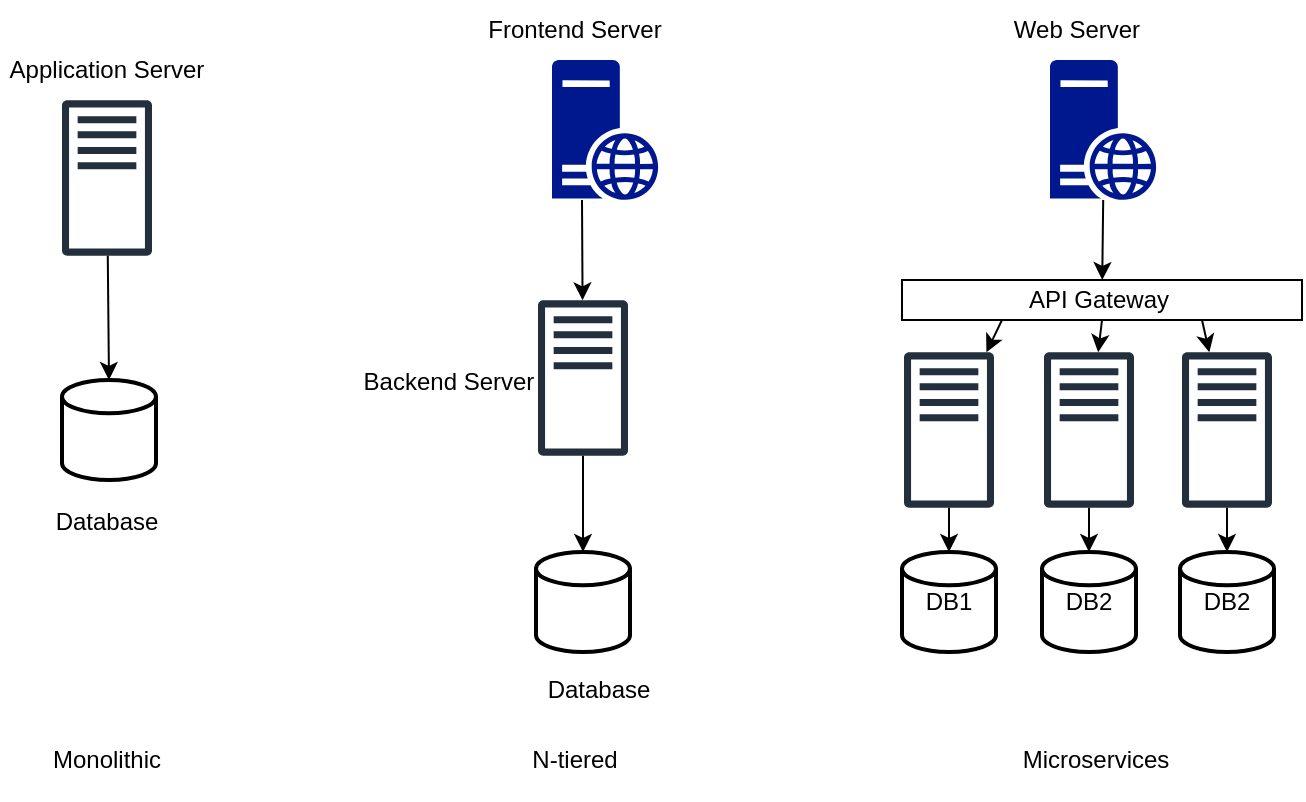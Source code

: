 <mxfile version="24.7.8">
  <diagram name="Page-1" id="Wep7OhLpCNztQQSD1lCc">
    <mxGraphModel dx="954" dy="489" grid="1" gridSize="10" guides="1" tooltips="1" connect="1" arrows="1" fold="1" page="1" pageScale="1" pageWidth="850" pageHeight="1100" math="0" shadow="0">
      <root>
        <mxCell id="0" />
        <mxCell id="1" parent="0" />
        <mxCell id="2NerEljYOd-J9alvKmSt-1" value="" style="sketch=0;outlineConnect=0;fontColor=#232F3E;gradientColor=none;fillColor=#232F3D;strokeColor=none;dashed=0;verticalLabelPosition=bottom;verticalAlign=top;align=center;html=1;fontSize=12;fontStyle=0;aspect=fixed;pointerEvents=1;shape=mxgraph.aws4.traditional_server;" vertex="1" parent="1">
          <mxGeometry x="140" y="170" width="45" height="78" as="geometry" />
        </mxCell>
        <mxCell id="2NerEljYOd-J9alvKmSt-2" value="" style="strokeWidth=2;html=1;shape=mxgraph.flowchart.database;whiteSpace=wrap;" vertex="1" parent="1">
          <mxGeometry x="140" y="310" width="47" height="50" as="geometry" />
        </mxCell>
        <mxCell id="2NerEljYOd-J9alvKmSt-3" value="" style="endArrow=classic;html=1;rounded=0;entryX=0.5;entryY=0;entryDx=0;entryDy=0;entryPerimeter=0;" edge="1" parent="1" source="2NerEljYOd-J9alvKmSt-1" target="2NerEljYOd-J9alvKmSt-2">
          <mxGeometry width="50" height="50" relative="1" as="geometry">
            <mxPoint x="400" y="280" as="sourcePoint" />
            <mxPoint x="450" y="230" as="targetPoint" />
          </mxGeometry>
        </mxCell>
        <mxCell id="2NerEljYOd-J9alvKmSt-4" value="Monolithic" style="text;html=1;align=center;verticalAlign=middle;whiteSpace=wrap;rounded=0;" vertex="1" parent="1">
          <mxGeometry x="121" y="480" width="83" height="40" as="geometry" />
        </mxCell>
        <mxCell id="2NerEljYOd-J9alvKmSt-5" value="" style="sketch=0;outlineConnect=0;fontColor=#232F3E;gradientColor=none;fillColor=#232F3D;strokeColor=none;dashed=0;verticalLabelPosition=bottom;verticalAlign=top;align=center;html=1;fontSize=12;fontStyle=0;aspect=fixed;pointerEvents=1;shape=mxgraph.aws4.traditional_server;" vertex="1" parent="1">
          <mxGeometry x="378" y="270" width="45" height="78" as="geometry" />
        </mxCell>
        <mxCell id="2NerEljYOd-J9alvKmSt-6" value="" style="strokeWidth=2;html=1;shape=mxgraph.flowchart.database;whiteSpace=wrap;" vertex="1" parent="1">
          <mxGeometry x="377" y="396" width="47" height="50" as="geometry" />
        </mxCell>
        <mxCell id="2NerEljYOd-J9alvKmSt-7" value="" style="endArrow=classic;html=1;rounded=0;entryX=0.5;entryY=0;entryDx=0;entryDy=0;entryPerimeter=0;" edge="1" parent="1" source="2NerEljYOd-J9alvKmSt-5" target="2NerEljYOd-J9alvKmSt-6">
          <mxGeometry width="50" height="50" relative="1" as="geometry">
            <mxPoint x="638" y="380" as="sourcePoint" />
            <mxPoint x="688" y="330" as="targetPoint" />
          </mxGeometry>
        </mxCell>
        <mxCell id="2NerEljYOd-J9alvKmSt-9" value="" style="sketch=0;aspect=fixed;pointerEvents=1;shadow=0;dashed=0;html=1;strokeColor=none;labelPosition=center;verticalLabelPosition=bottom;verticalAlign=top;align=center;fillColor=#00188D;shape=mxgraph.mscae.enterprise.web_server" vertex="1" parent="1">
          <mxGeometry x="385" y="150" width="53.2" height="70" as="geometry" />
        </mxCell>
        <mxCell id="2NerEljYOd-J9alvKmSt-10" value="" style="endArrow=classic;html=1;rounded=0;exitX=0.282;exitY=1;exitDx=0;exitDy=0;exitPerimeter=0;" edge="1" parent="1" source="2NerEljYOd-J9alvKmSt-9" target="2NerEljYOd-J9alvKmSt-5">
          <mxGeometry width="50" height="50" relative="1" as="geometry">
            <mxPoint x="400" y="280" as="sourcePoint" />
            <mxPoint x="450" y="230" as="targetPoint" />
          </mxGeometry>
        </mxCell>
        <mxCell id="2NerEljYOd-J9alvKmSt-11" value="N-tiered" style="text;html=1;align=center;verticalAlign=middle;whiteSpace=wrap;rounded=0;" vertex="1" parent="1">
          <mxGeometry x="355.2" y="480" width="83" height="40" as="geometry" />
        </mxCell>
        <mxCell id="2NerEljYOd-J9alvKmSt-12" value="" style="sketch=0;outlineConnect=0;fontColor=#232F3E;gradientColor=none;fillColor=#232F3D;strokeColor=none;dashed=0;verticalLabelPosition=bottom;verticalAlign=top;align=center;html=1;fontSize=12;fontStyle=0;aspect=fixed;pointerEvents=1;shape=mxgraph.aws4.traditional_server;" vertex="1" parent="1">
          <mxGeometry x="631" y="296" width="45" height="78" as="geometry" />
        </mxCell>
        <mxCell id="2NerEljYOd-J9alvKmSt-13" value="DB2" style="strokeWidth=2;html=1;shape=mxgraph.flowchart.database;whiteSpace=wrap;" vertex="1" parent="1">
          <mxGeometry x="630" y="396" width="47" height="50" as="geometry" />
        </mxCell>
        <mxCell id="2NerEljYOd-J9alvKmSt-14" value="" style="endArrow=classic;html=1;rounded=0;entryX=0.5;entryY=0;entryDx=0;entryDy=0;entryPerimeter=0;" edge="1" parent="1" source="2NerEljYOd-J9alvKmSt-12" target="2NerEljYOd-J9alvKmSt-13">
          <mxGeometry width="50" height="50" relative="1" as="geometry">
            <mxPoint x="891" y="380" as="sourcePoint" />
            <mxPoint x="941" y="330" as="targetPoint" />
          </mxGeometry>
        </mxCell>
        <mxCell id="2NerEljYOd-J9alvKmSt-15" value="" style="sketch=0;aspect=fixed;pointerEvents=1;shadow=0;dashed=0;html=1;strokeColor=none;labelPosition=center;verticalLabelPosition=bottom;verticalAlign=top;align=center;fillColor=#00188D;shape=mxgraph.mscae.enterprise.web_server" vertex="1" parent="1">
          <mxGeometry x="634" y="150" width="53.2" height="70" as="geometry" />
        </mxCell>
        <mxCell id="2NerEljYOd-J9alvKmSt-17" value="" style="sketch=0;outlineConnect=0;fontColor=#232F3E;gradientColor=none;fillColor=#232F3D;strokeColor=none;dashed=0;verticalLabelPosition=bottom;verticalAlign=top;align=center;html=1;fontSize=12;fontStyle=0;aspect=fixed;pointerEvents=1;shape=mxgraph.aws4.traditional_server;" vertex="1" parent="1">
          <mxGeometry x="700" y="296" width="45" height="78" as="geometry" />
        </mxCell>
        <mxCell id="2NerEljYOd-J9alvKmSt-18" value="DB2" style="strokeWidth=2;html=1;shape=mxgraph.flowchart.database;whiteSpace=wrap;" vertex="1" parent="1">
          <mxGeometry x="699" y="396" width="47" height="50" as="geometry" />
        </mxCell>
        <mxCell id="2NerEljYOd-J9alvKmSt-19" value="" style="endArrow=classic;html=1;rounded=0;entryX=0.5;entryY=0;entryDx=0;entryDy=0;entryPerimeter=0;" edge="1" parent="1" source="2NerEljYOd-J9alvKmSt-17" target="2NerEljYOd-J9alvKmSt-18">
          <mxGeometry width="50" height="50" relative="1" as="geometry">
            <mxPoint x="960" y="380" as="sourcePoint" />
            <mxPoint x="1010" y="330" as="targetPoint" />
          </mxGeometry>
        </mxCell>
        <mxCell id="2NerEljYOd-J9alvKmSt-20" value="" style="sketch=0;outlineConnect=0;fontColor=#232F3E;gradientColor=none;fillColor=#232F3D;strokeColor=none;dashed=0;verticalLabelPosition=bottom;verticalAlign=top;align=center;html=1;fontSize=12;fontStyle=0;aspect=fixed;pointerEvents=1;shape=mxgraph.aws4.traditional_server;" vertex="1" parent="1">
          <mxGeometry x="561" y="296" width="45" height="78" as="geometry" />
        </mxCell>
        <mxCell id="2NerEljYOd-J9alvKmSt-21" value="DB1" style="strokeWidth=2;html=1;shape=mxgraph.flowchart.database;whiteSpace=wrap;" vertex="1" parent="1">
          <mxGeometry x="560" y="396" width="47" height="50" as="geometry" />
        </mxCell>
        <mxCell id="2NerEljYOd-J9alvKmSt-22" value="" style="endArrow=classic;html=1;rounded=0;entryX=0.5;entryY=0;entryDx=0;entryDy=0;entryPerimeter=0;" edge="1" parent="1" source="2NerEljYOd-J9alvKmSt-20" target="2NerEljYOd-J9alvKmSt-21">
          <mxGeometry width="50" height="50" relative="1" as="geometry">
            <mxPoint x="821" y="380" as="sourcePoint" />
            <mxPoint x="871" y="330" as="targetPoint" />
          </mxGeometry>
        </mxCell>
        <mxCell id="2NerEljYOd-J9alvKmSt-23" value="" style="rounded=0;whiteSpace=wrap;html=1;" vertex="1" parent="1">
          <mxGeometry x="560" y="260" width="200" height="20" as="geometry" />
        </mxCell>
        <mxCell id="2NerEljYOd-J9alvKmSt-24" value="" style="endArrow=classic;html=1;rounded=0;exitX=0.5;exitY=1;exitDx=0;exitDy=0;exitPerimeter=0;" edge="1" parent="1" source="2NerEljYOd-J9alvKmSt-15" target="2NerEljYOd-J9alvKmSt-23">
          <mxGeometry width="50" height="50" relative="1" as="geometry">
            <mxPoint x="580" y="230" as="sourcePoint" />
            <mxPoint x="450" y="270" as="targetPoint" />
          </mxGeometry>
        </mxCell>
        <mxCell id="2NerEljYOd-J9alvKmSt-25" value="" style="endArrow=classic;html=1;rounded=0;exitX=0.25;exitY=1;exitDx=0;exitDy=0;" edge="1" parent="1" source="2NerEljYOd-J9alvKmSt-23" target="2NerEljYOd-J9alvKmSt-20">
          <mxGeometry width="50" height="50" relative="1" as="geometry">
            <mxPoint x="400" y="320" as="sourcePoint" />
            <mxPoint x="450" y="270" as="targetPoint" />
          </mxGeometry>
        </mxCell>
        <mxCell id="2NerEljYOd-J9alvKmSt-26" value="" style="endArrow=classic;html=1;rounded=0;exitX=0.5;exitY=1;exitDx=0;exitDy=0;" edge="1" parent="1" source="2NerEljYOd-J9alvKmSt-23" target="2NerEljYOd-J9alvKmSt-12">
          <mxGeometry width="50" height="50" relative="1" as="geometry">
            <mxPoint x="400" y="320" as="sourcePoint" />
            <mxPoint x="450" y="270" as="targetPoint" />
          </mxGeometry>
        </mxCell>
        <mxCell id="2NerEljYOd-J9alvKmSt-27" value="" style="endArrow=classic;html=1;rounded=0;exitX=0.75;exitY=1;exitDx=0;exitDy=0;" edge="1" parent="1" source="2NerEljYOd-J9alvKmSt-23" target="2NerEljYOd-J9alvKmSt-17">
          <mxGeometry width="50" height="50" relative="1" as="geometry">
            <mxPoint x="400" y="320" as="sourcePoint" />
            <mxPoint x="450" y="270" as="targetPoint" />
          </mxGeometry>
        </mxCell>
        <mxCell id="2NerEljYOd-J9alvKmSt-28" value="API Gateway" style="text;html=1;align=center;verticalAlign=middle;whiteSpace=wrap;rounded=0;" vertex="1" parent="1">
          <mxGeometry x="617" y="255" width="83" height="30" as="geometry" />
        </mxCell>
        <mxCell id="2NerEljYOd-J9alvKmSt-29" value="Application Server" style="text;html=1;align=center;verticalAlign=middle;whiteSpace=wrap;rounded=0;" vertex="1" parent="1">
          <mxGeometry x="109.25" y="140" width="106.5" height="30" as="geometry" />
        </mxCell>
        <mxCell id="2NerEljYOd-J9alvKmSt-30" value="Database" style="text;html=1;align=center;verticalAlign=middle;whiteSpace=wrap;rounded=0;" vertex="1" parent="1">
          <mxGeometry x="109.25" y="366" width="106.5" height="30" as="geometry" />
        </mxCell>
        <mxCell id="2NerEljYOd-J9alvKmSt-31" value="Database" style="text;html=1;align=center;verticalAlign=middle;whiteSpace=wrap;rounded=0;" vertex="1" parent="1">
          <mxGeometry x="355.2" y="450" width="106.5" height="30" as="geometry" />
        </mxCell>
        <mxCell id="2NerEljYOd-J9alvKmSt-32" value="Backend Server" style="text;html=1;align=center;verticalAlign=middle;whiteSpace=wrap;rounded=0;" vertex="1" parent="1">
          <mxGeometry x="280" y="296" width="106.5" height="30" as="geometry" />
        </mxCell>
        <mxCell id="2NerEljYOd-J9alvKmSt-33" value="Frontend Server" style="text;html=1;align=center;verticalAlign=middle;whiteSpace=wrap;rounded=0;" vertex="1" parent="1">
          <mxGeometry x="343.45" y="120" width="106.5" height="30" as="geometry" />
        </mxCell>
        <mxCell id="2NerEljYOd-J9alvKmSt-34" value="Web Server" style="text;html=1;align=center;verticalAlign=middle;whiteSpace=wrap;rounded=0;" vertex="1" parent="1">
          <mxGeometry x="593.5" y="120" width="106.5" height="30" as="geometry" />
        </mxCell>
        <mxCell id="2NerEljYOd-J9alvKmSt-35" value="Microservices" style="text;html=1;align=center;verticalAlign=middle;whiteSpace=wrap;rounded=0;" vertex="1" parent="1">
          <mxGeometry x="627" y="485" width="60" height="30" as="geometry" />
        </mxCell>
      </root>
    </mxGraphModel>
  </diagram>
</mxfile>
